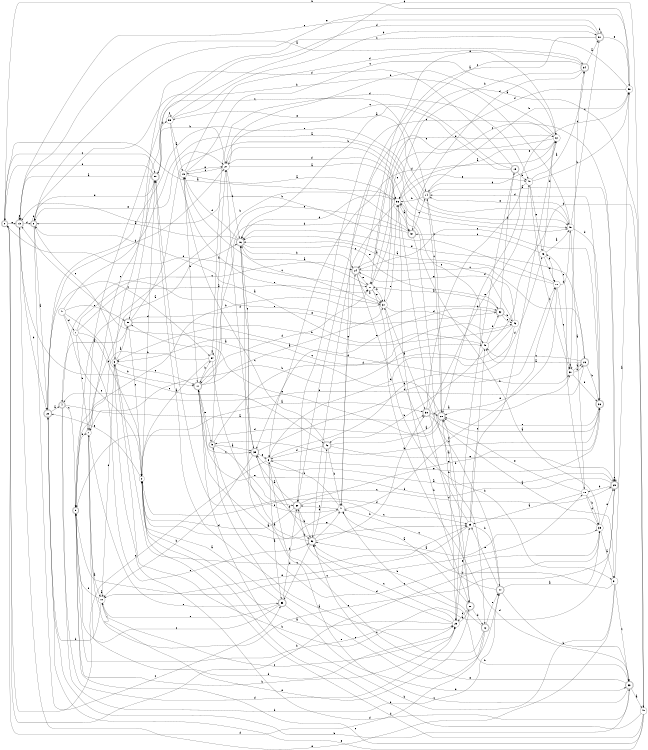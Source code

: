digraph n50_10 {
__start0 [label="" shape="none"];

rankdir=LR;
size="8,5";

s0 [style="rounded,filled", color="black", fillcolor="white" shape="doublecircle", label="0"];
s1 [style="filled", color="black", fillcolor="white" shape="circle", label="1"];
s2 [style="filled", color="black", fillcolor="white" shape="circle", label="2"];
s3 [style="filled", color="black", fillcolor="white" shape="circle", label="3"];
s4 [style="rounded,filled", color="black", fillcolor="white" shape="doublecircle", label="4"];
s5 [style="rounded,filled", color="black", fillcolor="white" shape="doublecircle", label="5"];
s6 [style="filled", color="black", fillcolor="white" shape="circle", label="6"];
s7 [style="filled", color="black", fillcolor="white" shape="circle", label="7"];
s8 [style="rounded,filled", color="black", fillcolor="white" shape="doublecircle", label="8"];
s9 [style="rounded,filled", color="black", fillcolor="white" shape="doublecircle", label="9"];
s10 [style="filled", color="black", fillcolor="white" shape="circle", label="10"];
s11 [style="filled", color="black", fillcolor="white" shape="circle", label="11"];
s12 [style="rounded,filled", color="black", fillcolor="white" shape="doublecircle", label="12"];
s13 [style="rounded,filled", color="black", fillcolor="white" shape="doublecircle", label="13"];
s14 [style="rounded,filled", color="black", fillcolor="white" shape="doublecircle", label="14"];
s15 [style="rounded,filled", color="black", fillcolor="white" shape="doublecircle", label="15"];
s16 [style="rounded,filled", color="black", fillcolor="white" shape="doublecircle", label="16"];
s17 [style="rounded,filled", color="black", fillcolor="white" shape="doublecircle", label="17"];
s18 [style="filled", color="black", fillcolor="white" shape="circle", label="18"];
s19 [style="filled", color="black", fillcolor="white" shape="circle", label="19"];
s20 [style="rounded,filled", color="black", fillcolor="white" shape="doublecircle", label="20"];
s21 [style="filled", color="black", fillcolor="white" shape="circle", label="21"];
s22 [style="rounded,filled", color="black", fillcolor="white" shape="doublecircle", label="22"];
s23 [style="filled", color="black", fillcolor="white" shape="circle", label="23"];
s24 [style="rounded,filled", color="black", fillcolor="white" shape="doublecircle", label="24"];
s25 [style="filled", color="black", fillcolor="white" shape="circle", label="25"];
s26 [style="rounded,filled", color="black", fillcolor="white" shape="doublecircle", label="26"];
s27 [style="filled", color="black", fillcolor="white" shape="circle", label="27"];
s28 [style="rounded,filled", color="black", fillcolor="white" shape="doublecircle", label="28"];
s29 [style="rounded,filled", color="black", fillcolor="white" shape="doublecircle", label="29"];
s30 [style="filled", color="black", fillcolor="white" shape="circle", label="30"];
s31 [style="filled", color="black", fillcolor="white" shape="circle", label="31"];
s32 [style="rounded,filled", color="black", fillcolor="white" shape="doublecircle", label="32"];
s33 [style="rounded,filled", color="black", fillcolor="white" shape="doublecircle", label="33"];
s34 [style="rounded,filled", color="black", fillcolor="white" shape="doublecircle", label="34"];
s35 [style="rounded,filled", color="black", fillcolor="white" shape="doublecircle", label="35"];
s36 [style="rounded,filled", color="black", fillcolor="white" shape="doublecircle", label="36"];
s37 [style="filled", color="black", fillcolor="white" shape="circle", label="37"];
s38 [style="rounded,filled", color="black", fillcolor="white" shape="doublecircle", label="38"];
s39 [style="filled", color="black", fillcolor="white" shape="circle", label="39"];
s40 [style="filled", color="black", fillcolor="white" shape="circle", label="40"];
s41 [style="filled", color="black", fillcolor="white" shape="circle", label="41"];
s42 [style="rounded,filled", color="black", fillcolor="white" shape="doublecircle", label="42"];
s43 [style="filled", color="black", fillcolor="white" shape="circle", label="43"];
s44 [style="rounded,filled", color="black", fillcolor="white" shape="doublecircle", label="44"];
s45 [style="filled", color="black", fillcolor="white" shape="circle", label="45"];
s46 [style="filled", color="black", fillcolor="white" shape="circle", label="46"];
s47 [style="filled", color="black", fillcolor="white" shape="circle", label="47"];
s48 [style="filled", color="black", fillcolor="white" shape="circle", label="48"];
s49 [style="filled", color="black", fillcolor="white" shape="circle", label="49"];
s50 [style="rounded,filled", color="black", fillcolor="white" shape="doublecircle", label="50"];
s51 [style="rounded,filled", color="black", fillcolor="white" shape="doublecircle", label="51"];
s52 [style="rounded,filled", color="black", fillcolor="white" shape="doublecircle", label="52"];
s53 [style="rounded,filled", color="black", fillcolor="white" shape="doublecircle", label="53"];
s54 [style="filled", color="black", fillcolor="white" shape="circle", label="54"];
s55 [style="filled", color="black", fillcolor="white" shape="circle", label="55"];
s56 [style="filled", color="black", fillcolor="white" shape="circle", label="56"];
s57 [style="rounded,filled", color="black", fillcolor="white" shape="doublecircle", label="57"];
s58 [style="filled", color="black", fillcolor="white" shape="circle", label="58"];
s59 [style="rounded,filled", color="black", fillcolor="white" shape="doublecircle", label="59"];
s60 [style="rounded,filled", color="black", fillcolor="white" shape="doublecircle", label="60"];
s61 [style="filled", color="black", fillcolor="white" shape="circle", label="61"];
s0 -> s56 [label="a"];
s0 -> s39 [label="b"];
s0 -> s59 [label="c"];
s0 -> s21 [label="d"];
s0 -> s13 [label="e"];
s1 -> s21 [label="a"];
s1 -> s7 [label="b"];
s1 -> s24 [label="c"];
s1 -> s2 [label="d"];
s1 -> s52 [label="e"];
s2 -> s38 [label="a"];
s2 -> s23 [label="b"];
s2 -> s29 [label="c"];
s2 -> s59 [label="d"];
s2 -> s22 [label="e"];
s3 -> s50 [label="a"];
s3 -> s25 [label="b"];
s3 -> s8 [label="c"];
s3 -> s23 [label="d"];
s3 -> s17 [label="e"];
s4 -> s38 [label="a"];
s4 -> s44 [label="b"];
s4 -> s9 [label="c"];
s4 -> s25 [label="d"];
s4 -> s32 [label="e"];
s5 -> s35 [label="a"];
s5 -> s27 [label="b"];
s5 -> s44 [label="c"];
s5 -> s43 [label="d"];
s5 -> s60 [label="e"];
s6 -> s53 [label="a"];
s6 -> s52 [label="b"];
s6 -> s0 [label="c"];
s6 -> s46 [label="d"];
s6 -> s36 [label="e"];
s7 -> s10 [label="a"];
s7 -> s49 [label="b"];
s7 -> s14 [label="c"];
s7 -> s25 [label="d"];
s7 -> s53 [label="e"];
s8 -> s22 [label="a"];
s8 -> s8 [label="b"];
s8 -> s53 [label="c"];
s8 -> s59 [label="d"];
s8 -> s27 [label="e"];
s9 -> s16 [label="a"];
s9 -> s25 [label="b"];
s9 -> s18 [label="c"];
s9 -> s7 [label="d"];
s9 -> s29 [label="e"];
s10 -> s10 [label="a"];
s10 -> s22 [label="b"];
s10 -> s25 [label="c"];
s10 -> s3 [label="d"];
s10 -> s9 [label="e"];
s11 -> s16 [label="a"];
s11 -> s13 [label="b"];
s11 -> s30 [label="c"];
s11 -> s48 [label="d"];
s11 -> s28 [label="e"];
s12 -> s59 [label="a"];
s12 -> s52 [label="b"];
s12 -> s6 [label="c"];
s12 -> s0 [label="d"];
s12 -> s44 [label="e"];
s13 -> s34 [label="a"];
s13 -> s22 [label="b"];
s13 -> s42 [label="c"];
s13 -> s8 [label="d"];
s13 -> s13 [label="e"];
s14 -> s29 [label="a"];
s14 -> s56 [label="b"];
s14 -> s28 [label="c"];
s14 -> s61 [label="d"];
s14 -> s55 [label="e"];
s15 -> s16 [label="a"];
s15 -> s40 [label="b"];
s15 -> s27 [label="c"];
s15 -> s3 [label="d"];
s15 -> s25 [label="e"];
s16 -> s8 [label="a"];
s16 -> s24 [label="b"];
s16 -> s35 [label="c"];
s16 -> s19 [label="d"];
s16 -> s32 [label="e"];
s17 -> s37 [label="a"];
s17 -> s54 [label="b"];
s17 -> s35 [label="c"];
s17 -> s21 [label="d"];
s17 -> s5 [label="e"];
s18 -> s23 [label="a"];
s18 -> s39 [label="b"];
s18 -> s46 [label="c"];
s18 -> s39 [label="d"];
s18 -> s28 [label="e"];
s19 -> s57 [label="a"];
s19 -> s17 [label="b"];
s19 -> s61 [label="c"];
s19 -> s61 [label="d"];
s19 -> s27 [label="e"];
s20 -> s41 [label="a"];
s20 -> s28 [label="b"];
s20 -> s25 [label="c"];
s20 -> s12 [label="d"];
s20 -> s10 [label="e"];
s21 -> s16 [label="a"];
s21 -> s37 [label="b"];
s21 -> s29 [label="c"];
s21 -> s33 [label="d"];
s21 -> s37 [label="e"];
s22 -> s4 [label="a"];
s22 -> s33 [label="b"];
s22 -> s54 [label="c"];
s22 -> s27 [label="d"];
s22 -> s48 [label="e"];
s23 -> s37 [label="a"];
s23 -> s44 [label="b"];
s23 -> s49 [label="c"];
s23 -> s61 [label="d"];
s23 -> s10 [label="e"];
s24 -> s37 [label="a"];
s24 -> s31 [label="b"];
s24 -> s26 [label="c"];
s24 -> s61 [label="d"];
s24 -> s21 [label="e"];
s25 -> s2 [label="a"];
s25 -> s20 [label="b"];
s25 -> s52 [label="c"];
s25 -> s60 [label="d"];
s25 -> s23 [label="e"];
s26 -> s49 [label="a"];
s26 -> s36 [label="b"];
s26 -> s49 [label="c"];
s26 -> s4 [label="d"];
s26 -> s16 [label="e"];
s27 -> s56 [label="a"];
s27 -> s16 [label="b"];
s27 -> s19 [label="c"];
s27 -> s56 [label="d"];
s27 -> s48 [label="e"];
s28 -> s13 [label="a"];
s28 -> s25 [label="b"];
s28 -> s14 [label="c"];
s28 -> s9 [label="d"];
s28 -> s50 [label="e"];
s29 -> s35 [label="a"];
s29 -> s18 [label="b"];
s29 -> s7 [label="c"];
s29 -> s17 [label="d"];
s29 -> s29 [label="e"];
s30 -> s26 [label="a"];
s30 -> s30 [label="b"];
s30 -> s34 [label="c"];
s30 -> s26 [label="d"];
s30 -> s36 [label="e"];
s31 -> s58 [label="a"];
s31 -> s17 [label="b"];
s31 -> s33 [label="c"];
s31 -> s52 [label="d"];
s31 -> s13 [label="e"];
s32 -> s21 [label="a"];
s32 -> s43 [label="b"];
s32 -> s43 [label="c"];
s32 -> s15 [label="d"];
s32 -> s35 [label="e"];
s33 -> s45 [label="a"];
s33 -> s41 [label="b"];
s33 -> s16 [label="c"];
s33 -> s3 [label="d"];
s33 -> s52 [label="e"];
s34 -> s51 [label="a"];
s34 -> s37 [label="b"];
s34 -> s21 [label="c"];
s34 -> s57 [label="d"];
s34 -> s24 [label="e"];
s35 -> s39 [label="a"];
s35 -> s10 [label="b"];
s35 -> s11 [label="c"];
s35 -> s27 [label="d"];
s35 -> s6 [label="e"];
s36 -> s28 [label="a"];
s36 -> s5 [label="b"];
s36 -> s24 [label="c"];
s36 -> s14 [label="d"];
s36 -> s28 [label="e"];
s37 -> s38 [label="a"];
s37 -> s9 [label="b"];
s37 -> s19 [label="c"];
s37 -> s49 [label="d"];
s37 -> s56 [label="e"];
s38 -> s31 [label="a"];
s38 -> s40 [label="b"];
s38 -> s28 [label="c"];
s38 -> s20 [label="d"];
s38 -> s58 [label="e"];
s39 -> s31 [label="a"];
s39 -> s56 [label="b"];
s39 -> s5 [label="c"];
s39 -> s59 [label="d"];
s39 -> s29 [label="e"];
s40 -> s34 [label="a"];
s40 -> s58 [label="b"];
s40 -> s30 [label="c"];
s40 -> s28 [label="d"];
s40 -> s46 [label="e"];
s41 -> s17 [label="a"];
s41 -> s6 [label="b"];
s41 -> s60 [label="c"];
s41 -> s11 [label="d"];
s41 -> s24 [label="e"];
s42 -> s30 [label="a"];
s42 -> s41 [label="b"];
s42 -> s19 [label="c"];
s42 -> s6 [label="d"];
s42 -> s29 [label="e"];
s43 -> s16 [label="a"];
s43 -> s3 [label="b"];
s43 -> s3 [label="c"];
s43 -> s6 [label="d"];
s43 -> s24 [label="e"];
s44 -> s39 [label="a"];
s44 -> s33 [label="b"];
s44 -> s41 [label="c"];
s44 -> s56 [label="d"];
s44 -> s23 [label="e"];
s45 -> s21 [label="a"];
s45 -> s2 [label="b"];
s45 -> s9 [label="c"];
s45 -> s2 [label="d"];
s45 -> s22 [label="e"];
s46 -> s48 [label="a"];
s46 -> s11 [label="b"];
s46 -> s57 [label="c"];
s46 -> s61 [label="d"];
s46 -> s11 [label="e"];
s47 -> s48 [label="a"];
s47 -> s17 [label="b"];
s47 -> s2 [label="c"];
s47 -> s1 [label="d"];
s47 -> s50 [label="e"];
s48 -> s18 [label="a"];
s48 -> s8 [label="b"];
s48 -> s51 [label="c"];
s48 -> s36 [label="d"];
s48 -> s14 [label="e"];
s49 -> s8 [label="a"];
s49 -> s42 [label="b"];
s49 -> s56 [label="c"];
s49 -> s45 [label="d"];
s49 -> s32 [label="e"];
s50 -> s4 [label="a"];
s50 -> s48 [label="b"];
s50 -> s2 [label="c"];
s50 -> s30 [label="d"];
s50 -> s32 [label="e"];
s51 -> s41 [label="a"];
s51 -> s51 [label="b"];
s51 -> s13 [label="c"];
s51 -> s59 [label="d"];
s51 -> s58 [label="e"];
s52 -> s16 [label="a"];
s52 -> s38 [label="b"];
s52 -> s53 [label="c"];
s52 -> s42 [label="d"];
s52 -> s41 [label="e"];
s53 -> s2 [label="a"];
s53 -> s60 [label="b"];
s53 -> s9 [label="c"];
s53 -> s33 [label="d"];
s53 -> s10 [label="e"];
s54 -> s2 [label="a"];
s54 -> s7 [label="b"];
s54 -> s54 [label="c"];
s54 -> s40 [label="d"];
s54 -> s41 [label="e"];
s55 -> s19 [label="a"];
s55 -> s51 [label="b"];
s55 -> s55 [label="c"];
s55 -> s45 [label="d"];
s55 -> s37 [label="e"];
s56 -> s57 [label="a"];
s56 -> s20 [label="b"];
s56 -> s52 [label="c"];
s56 -> s16 [label="d"];
s56 -> s40 [label="e"];
s57 -> s12 [label="a"];
s57 -> s9 [label="b"];
s57 -> s14 [label="c"];
s57 -> s17 [label="d"];
s57 -> s17 [label="e"];
s58 -> s0 [label="a"];
s58 -> s14 [label="b"];
s58 -> s50 [label="c"];
s58 -> s56 [label="d"];
s58 -> s8 [label="e"];
s59 -> s13 [label="a"];
s59 -> s27 [label="b"];
s59 -> s7 [label="c"];
s59 -> s55 [label="d"];
s59 -> s0 [label="e"];
s60 -> s35 [label="a"];
s60 -> s52 [label="b"];
s60 -> s23 [label="c"];
s60 -> s2 [label="d"];
s60 -> s36 [label="e"];
s61 -> s56 [label="a"];
s61 -> s27 [label="b"];
s61 -> s60 [label="c"];
s61 -> s6 [label="d"];
s61 -> s60 [label="e"];

}